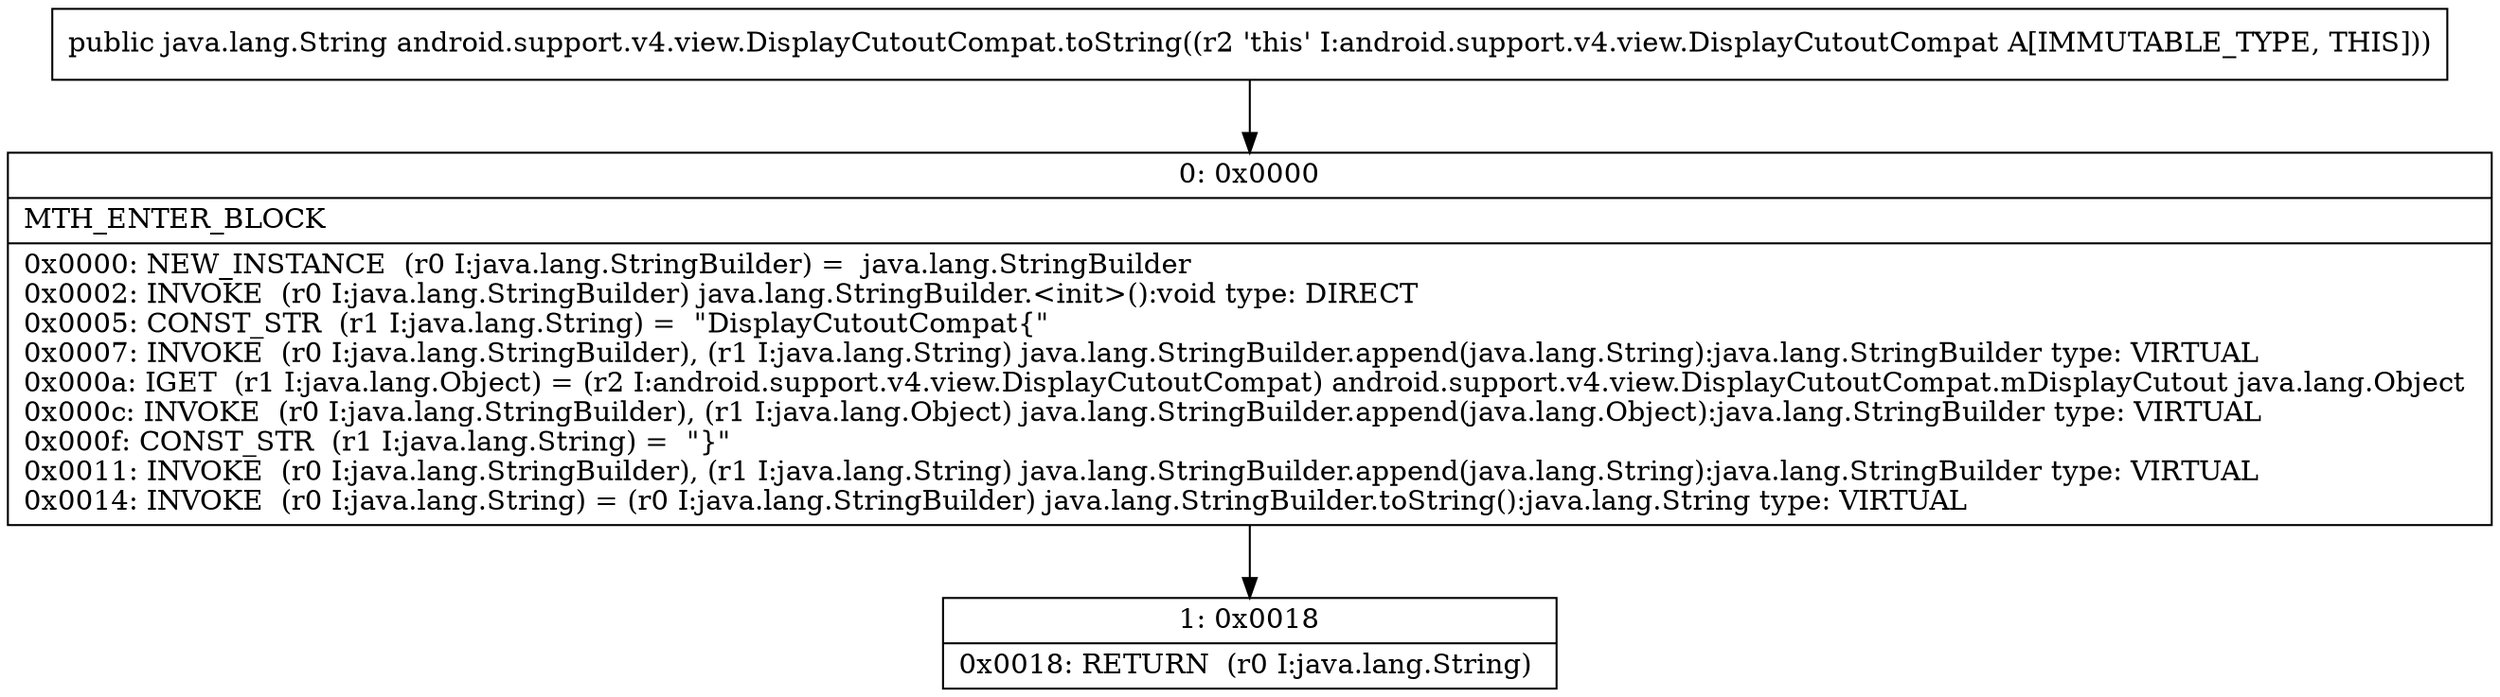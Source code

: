 digraph "CFG forandroid.support.v4.view.DisplayCutoutCompat.toString()Ljava\/lang\/String;" {
Node_0 [shape=record,label="{0\:\ 0x0000|MTH_ENTER_BLOCK\l|0x0000: NEW_INSTANCE  (r0 I:java.lang.StringBuilder) =  java.lang.StringBuilder \l0x0002: INVOKE  (r0 I:java.lang.StringBuilder) java.lang.StringBuilder.\<init\>():void type: DIRECT \l0x0005: CONST_STR  (r1 I:java.lang.String) =  \"DisplayCutoutCompat\{\" \l0x0007: INVOKE  (r0 I:java.lang.StringBuilder), (r1 I:java.lang.String) java.lang.StringBuilder.append(java.lang.String):java.lang.StringBuilder type: VIRTUAL \l0x000a: IGET  (r1 I:java.lang.Object) = (r2 I:android.support.v4.view.DisplayCutoutCompat) android.support.v4.view.DisplayCutoutCompat.mDisplayCutout java.lang.Object \l0x000c: INVOKE  (r0 I:java.lang.StringBuilder), (r1 I:java.lang.Object) java.lang.StringBuilder.append(java.lang.Object):java.lang.StringBuilder type: VIRTUAL \l0x000f: CONST_STR  (r1 I:java.lang.String) =  \"\}\" \l0x0011: INVOKE  (r0 I:java.lang.StringBuilder), (r1 I:java.lang.String) java.lang.StringBuilder.append(java.lang.String):java.lang.StringBuilder type: VIRTUAL \l0x0014: INVOKE  (r0 I:java.lang.String) = (r0 I:java.lang.StringBuilder) java.lang.StringBuilder.toString():java.lang.String type: VIRTUAL \l}"];
Node_1 [shape=record,label="{1\:\ 0x0018|0x0018: RETURN  (r0 I:java.lang.String) \l}"];
MethodNode[shape=record,label="{public java.lang.String android.support.v4.view.DisplayCutoutCompat.toString((r2 'this' I:android.support.v4.view.DisplayCutoutCompat A[IMMUTABLE_TYPE, THIS])) }"];
MethodNode -> Node_0;
Node_0 -> Node_1;
}

